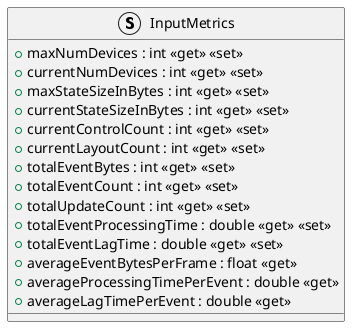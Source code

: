 @startuml
struct InputMetrics {
    + maxNumDevices : int <<get>> <<set>>
    + currentNumDevices : int <<get>> <<set>>
    + maxStateSizeInBytes : int <<get>> <<set>>
    + currentStateSizeInBytes : int <<get>> <<set>>
    + currentControlCount : int <<get>> <<set>>
    + currentLayoutCount : int <<get>> <<set>>
    + totalEventBytes : int <<get>> <<set>>
    + totalEventCount : int <<get>> <<set>>
    + totalUpdateCount : int <<get>> <<set>>
    + totalEventProcessingTime : double <<get>> <<set>>
    + totalEventLagTime : double <<get>> <<set>>
    + averageEventBytesPerFrame : float <<get>>
    + averageProcessingTimePerEvent : double <<get>>
    + averageLagTimePerEvent : double <<get>>
}
@enduml
